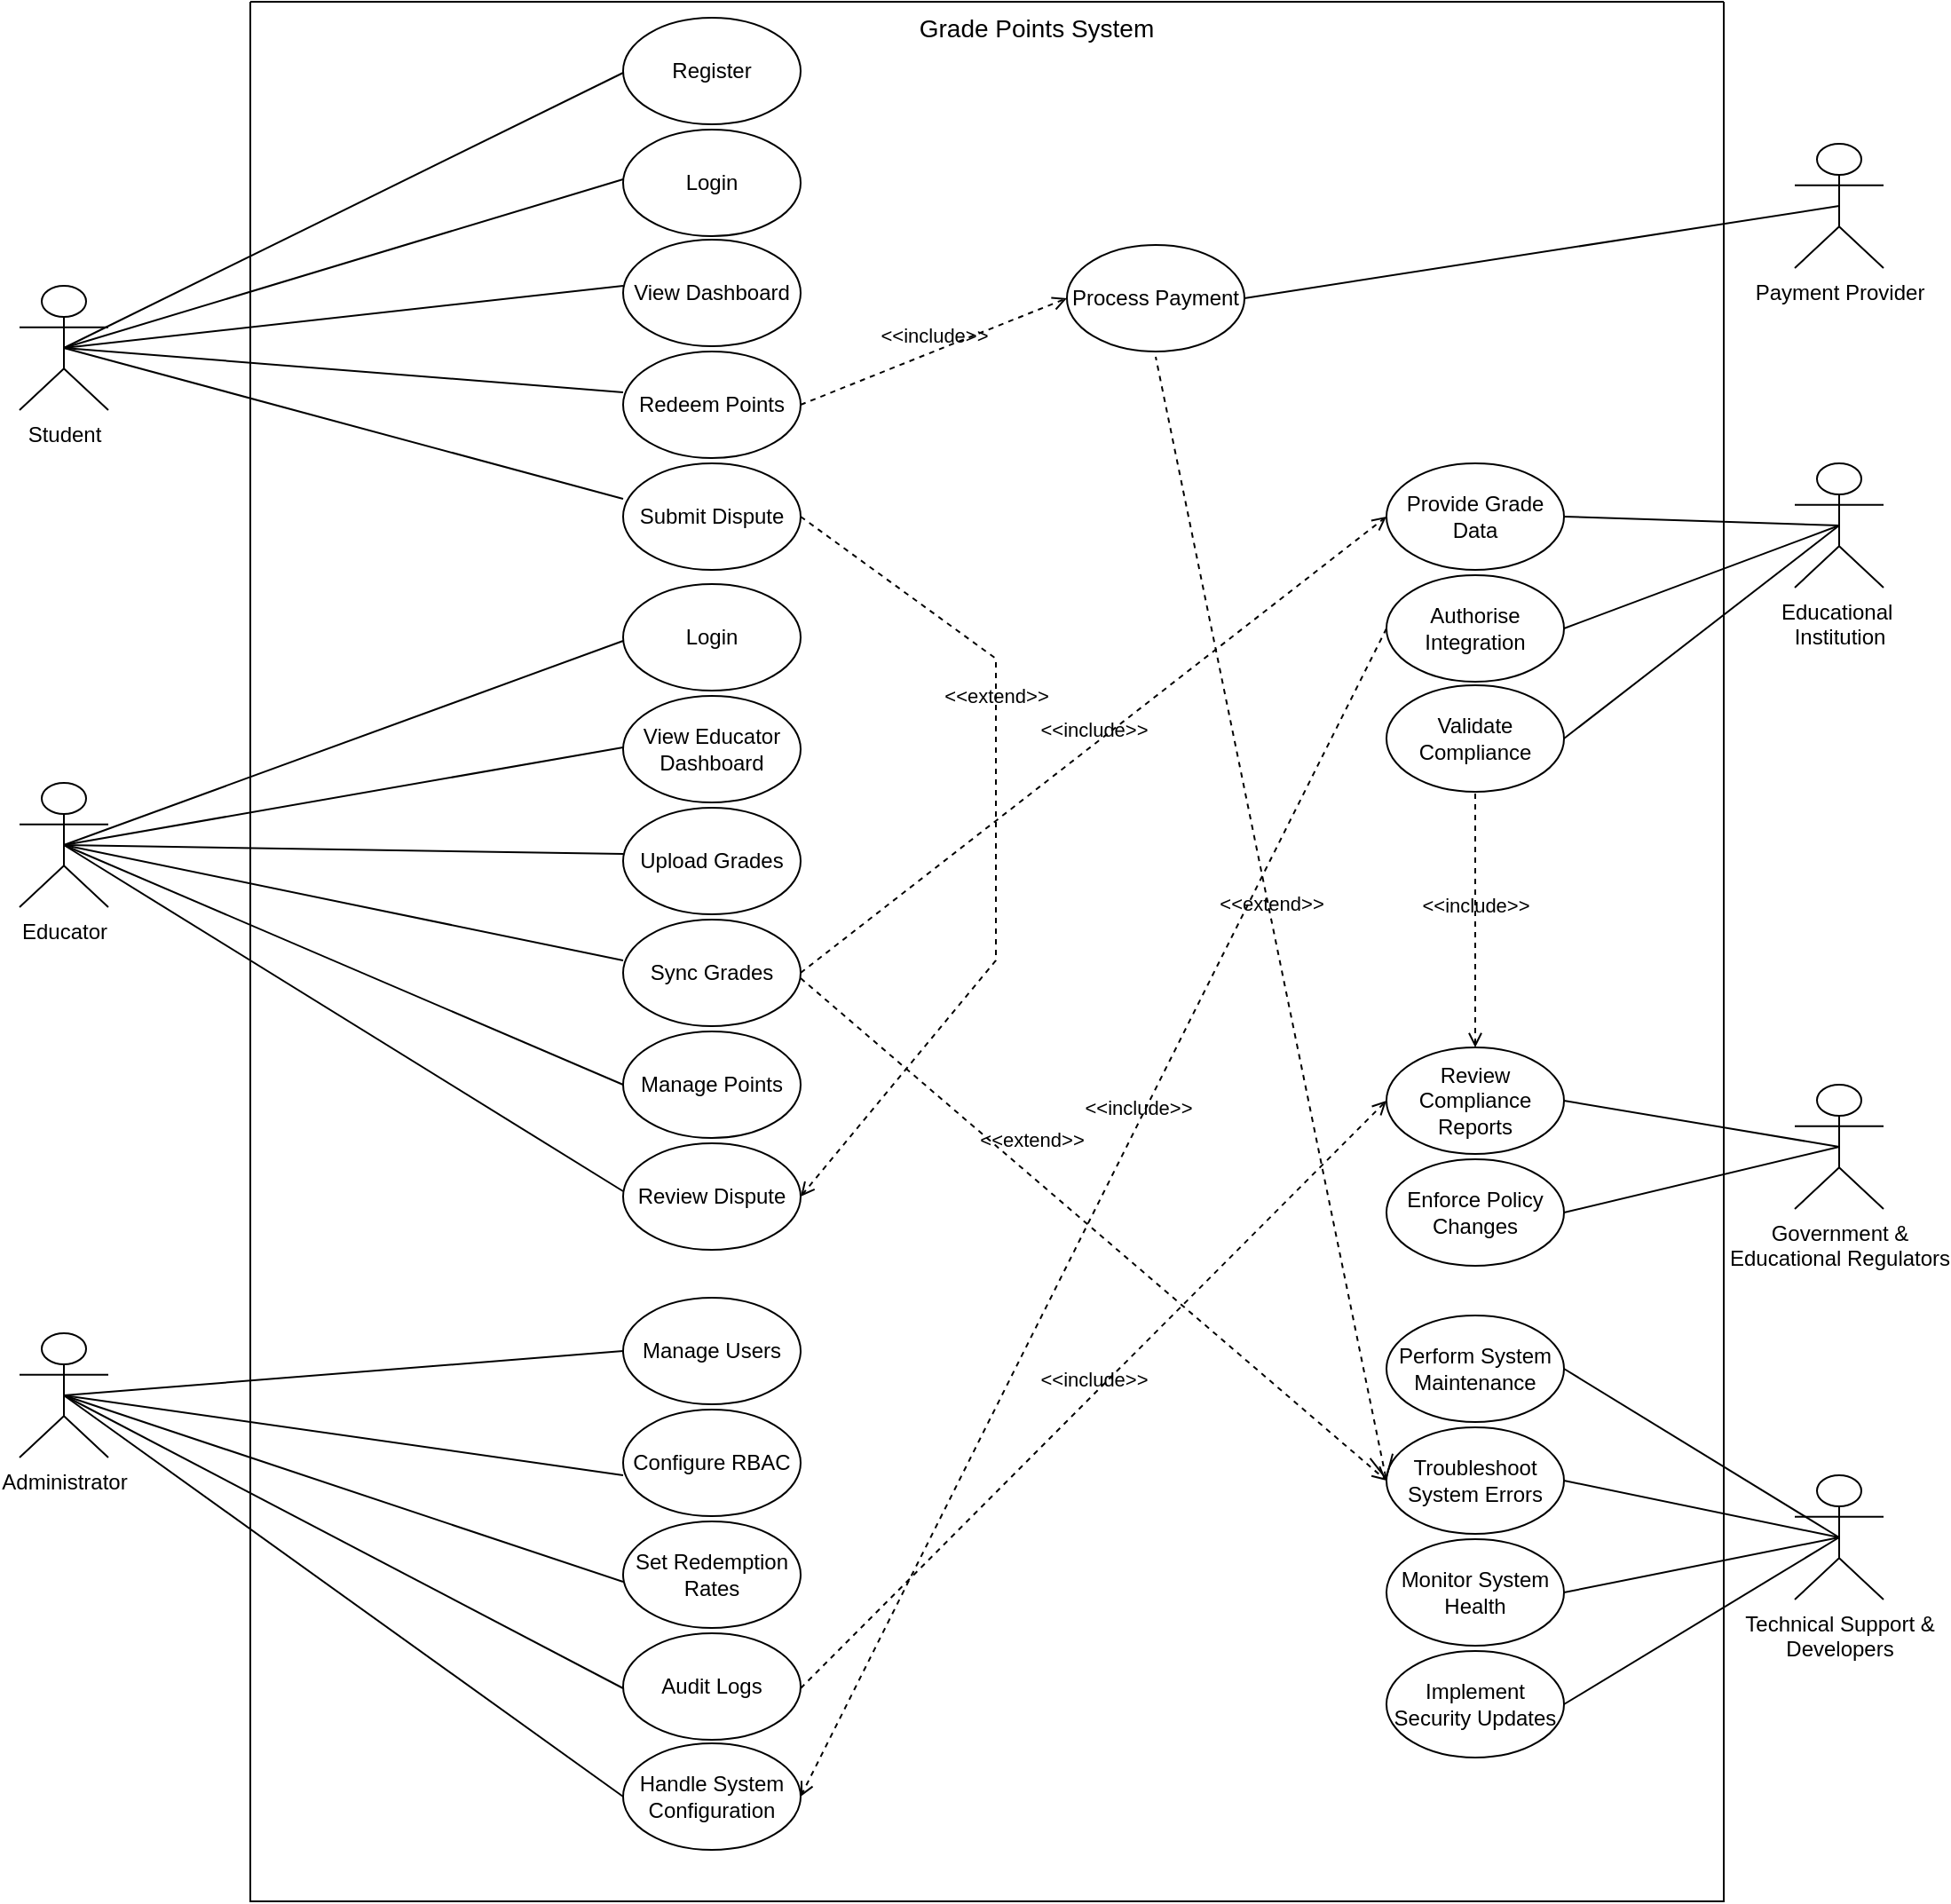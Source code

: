 <mxfile version="26.1.1">
  <diagram name="Page-1" id="c4acf3e9-155e-7222-9cf6-157b1a14988f">
    <mxGraphModel dx="3090" dy="1030" grid="1" gridSize="10" guides="1" tooltips="1" connect="1" arrows="1" fold="1" page="1" pageScale="1" pageWidth="850" pageHeight="1100" background="none" math="0" shadow="0">
      <root>
        <mxCell id="0" />
        <mxCell id="1" parent="0" />
        <mxCell id="FAsmfHj1ec_tE7GGiXv_-1" value="" style="swimlane;startSize=0;" vertex="1" parent="1">
          <mxGeometry x="-110" y="20" width="830" height="1070" as="geometry" />
        </mxCell>
        <mxCell id="FAsmfHj1ec_tE7GGiXv_-2" value="&lt;font style=&quot;font-size: 14px;&quot;&gt;Grade Points System&lt;/font&gt;" style="text;html=1;align=center;verticalAlign=middle;whiteSpace=wrap;rounded=0;" vertex="1" parent="FAsmfHj1ec_tE7GGiXv_-1">
          <mxGeometry x="373" width="140" height="30" as="geometry" />
        </mxCell>
        <mxCell id="FAsmfHj1ec_tE7GGiXv_-19" value="Login" style="ellipse;whiteSpace=wrap;html=1;" vertex="1" parent="FAsmfHj1ec_tE7GGiXv_-1">
          <mxGeometry x="210" y="72" width="100" height="60" as="geometry" />
        </mxCell>
        <mxCell id="FAsmfHj1ec_tE7GGiXv_-18" value="Register" style="ellipse;whiteSpace=wrap;html=1;" vertex="1" parent="FAsmfHj1ec_tE7GGiXv_-1">
          <mxGeometry x="210" y="9" width="100" height="60" as="geometry" />
        </mxCell>
        <mxCell id="FAsmfHj1ec_tE7GGiXv_-26" value="View Dashboard" style="ellipse;whiteSpace=wrap;html=1;" vertex="1" parent="FAsmfHj1ec_tE7GGiXv_-1">
          <mxGeometry x="210" y="134" width="100" height="60" as="geometry" />
        </mxCell>
        <mxCell id="FAsmfHj1ec_tE7GGiXv_-25" value="Submit Dispute" style="ellipse;whiteSpace=wrap;html=1;" vertex="1" parent="FAsmfHj1ec_tE7GGiXv_-1">
          <mxGeometry x="210" y="260" width="100" height="60" as="geometry" />
        </mxCell>
        <mxCell id="FAsmfHj1ec_tE7GGiXv_-24" value="Redeem Points" style="ellipse;whiteSpace=wrap;html=1;" vertex="1" parent="FAsmfHj1ec_tE7GGiXv_-1">
          <mxGeometry x="210" y="197" width="100" height="60" as="geometry" />
        </mxCell>
        <mxCell id="FAsmfHj1ec_tE7GGiXv_-29" value="" style="endArrow=none;html=1;rounded=0;exitX=0.5;exitY=0.5;exitDx=0;exitDy=0;exitPerimeter=0;" edge="1" parent="FAsmfHj1ec_tE7GGiXv_-1" source="FAsmfHj1ec_tE7GGiXv_-3">
          <mxGeometry width="50" height="50" relative="1" as="geometry">
            <mxPoint x="160" y="90" as="sourcePoint" />
            <mxPoint x="210" y="40" as="targetPoint" />
          </mxGeometry>
        </mxCell>
        <mxCell id="FAsmfHj1ec_tE7GGiXv_-30" value="" style="endArrow=none;html=1;rounded=0;exitX=0.5;exitY=0.5;exitDx=0;exitDy=0;exitPerimeter=0;" edge="1" parent="FAsmfHj1ec_tE7GGiXv_-1" source="FAsmfHj1ec_tE7GGiXv_-3">
          <mxGeometry width="50" height="50" relative="1" as="geometry">
            <mxPoint x="160" y="150" as="sourcePoint" />
            <mxPoint x="210" y="100" as="targetPoint" />
          </mxGeometry>
        </mxCell>
        <mxCell id="FAsmfHj1ec_tE7GGiXv_-31" value="" style="endArrow=none;html=1;rounded=0;exitX=0.5;exitY=0.5;exitDx=0;exitDy=0;exitPerimeter=0;" edge="1" parent="FAsmfHj1ec_tE7GGiXv_-1" source="FAsmfHj1ec_tE7GGiXv_-3">
          <mxGeometry width="50" height="50" relative="1" as="geometry">
            <mxPoint x="-70" y="170" as="sourcePoint" />
            <mxPoint x="210" y="160" as="targetPoint" />
          </mxGeometry>
        </mxCell>
        <mxCell id="FAsmfHj1ec_tE7GGiXv_-32" value="" style="endArrow=none;html=1;rounded=0;exitX=0.5;exitY=0.5;exitDx=0;exitDy=0;exitPerimeter=0;" edge="1" parent="FAsmfHj1ec_tE7GGiXv_-1" source="FAsmfHj1ec_tE7GGiXv_-3">
          <mxGeometry width="50" height="50" relative="1" as="geometry">
            <mxPoint x="160" y="270" as="sourcePoint" />
            <mxPoint x="210" y="220" as="targetPoint" />
          </mxGeometry>
        </mxCell>
        <mxCell id="FAsmfHj1ec_tE7GGiXv_-33" value="" style="endArrow=none;html=1;rounded=0;exitX=0.5;exitY=0.5;exitDx=0;exitDy=0;exitPerimeter=0;" edge="1" parent="FAsmfHj1ec_tE7GGiXv_-1" source="FAsmfHj1ec_tE7GGiXv_-3">
          <mxGeometry width="50" height="50" relative="1" as="geometry">
            <mxPoint x="160" y="330" as="sourcePoint" />
            <mxPoint x="210" y="280" as="targetPoint" />
          </mxGeometry>
        </mxCell>
        <mxCell id="FAsmfHj1ec_tE7GGiXv_-34" value="Process Payment" style="ellipse;whiteSpace=wrap;html=1;" vertex="1" parent="FAsmfHj1ec_tE7GGiXv_-1">
          <mxGeometry x="460" y="137" width="100" height="60" as="geometry" />
        </mxCell>
        <mxCell id="FAsmfHj1ec_tE7GGiXv_-36" value="Upload Grades" style="ellipse;whiteSpace=wrap;html=1;" vertex="1" parent="FAsmfHj1ec_tE7GGiXv_-1">
          <mxGeometry x="210" y="454" width="100" height="60" as="geometry" />
        </mxCell>
        <mxCell id="FAsmfHj1ec_tE7GGiXv_-37" value="View Educator Dashboard" style="ellipse;whiteSpace=wrap;html=1;" vertex="1" parent="FAsmfHj1ec_tE7GGiXv_-1">
          <mxGeometry x="210" y="391" width="100" height="60" as="geometry" />
        </mxCell>
        <mxCell id="FAsmfHj1ec_tE7GGiXv_-38" value="Sync Grades" style="ellipse;whiteSpace=wrap;html=1;" vertex="1" parent="FAsmfHj1ec_tE7GGiXv_-1">
          <mxGeometry x="210" y="517" width="100" height="60" as="geometry" />
        </mxCell>
        <mxCell id="FAsmfHj1ec_tE7GGiXv_-39" value="Review Dispute" style="ellipse;whiteSpace=wrap;html=1;" vertex="1" parent="FAsmfHj1ec_tE7GGiXv_-1">
          <mxGeometry x="210" y="643" width="100" height="60" as="geometry" />
        </mxCell>
        <mxCell id="FAsmfHj1ec_tE7GGiXv_-40" value="Manage Points" style="ellipse;whiteSpace=wrap;html=1;" vertex="1" parent="FAsmfHj1ec_tE7GGiXv_-1">
          <mxGeometry x="210" y="580" width="100" height="60" as="geometry" />
        </mxCell>
        <mxCell id="FAsmfHj1ec_tE7GGiXv_-42" value="Provide Grade Data" style="ellipse;whiteSpace=wrap;html=1;" vertex="1" parent="FAsmfHj1ec_tE7GGiXv_-1">
          <mxGeometry x="640" y="260" width="100" height="60" as="geometry" />
        </mxCell>
        <mxCell id="FAsmfHj1ec_tE7GGiXv_-44" value="Login" style="ellipse;whiteSpace=wrap;html=1;" vertex="1" parent="FAsmfHj1ec_tE7GGiXv_-1">
          <mxGeometry x="210" y="328" width="100" height="60" as="geometry" />
        </mxCell>
        <mxCell id="FAsmfHj1ec_tE7GGiXv_-45" value="" style="endArrow=none;html=1;rounded=0;exitX=0.5;exitY=0.5;exitDx=0;exitDy=0;exitPerimeter=0;" edge="1" parent="FAsmfHj1ec_tE7GGiXv_-1" source="FAsmfHj1ec_tE7GGiXv_-4">
          <mxGeometry width="50" height="50" relative="1" as="geometry">
            <mxPoint x="160" y="410" as="sourcePoint" />
            <mxPoint x="210" y="360" as="targetPoint" />
          </mxGeometry>
        </mxCell>
        <mxCell id="FAsmfHj1ec_tE7GGiXv_-46" value="" style="endArrow=none;html=1;rounded=0;exitX=0.5;exitY=0.5;exitDx=0;exitDy=0;exitPerimeter=0;" edge="1" parent="FAsmfHj1ec_tE7GGiXv_-1" source="FAsmfHj1ec_tE7GGiXv_-4">
          <mxGeometry width="50" height="50" relative="1" as="geometry">
            <mxPoint x="160" y="470" as="sourcePoint" />
            <mxPoint x="210" y="420" as="targetPoint" />
          </mxGeometry>
        </mxCell>
        <mxCell id="FAsmfHj1ec_tE7GGiXv_-47" value="" style="endArrow=none;html=1;rounded=0;exitX=0.5;exitY=0.5;exitDx=0;exitDy=0;exitPerimeter=0;" edge="1" parent="FAsmfHj1ec_tE7GGiXv_-1" source="FAsmfHj1ec_tE7GGiXv_-4">
          <mxGeometry width="50" height="50" relative="1" as="geometry">
            <mxPoint x="160" y="530" as="sourcePoint" />
            <mxPoint x="210" y="480" as="targetPoint" />
          </mxGeometry>
        </mxCell>
        <mxCell id="FAsmfHj1ec_tE7GGiXv_-48" value="" style="endArrow=none;html=1;rounded=0;exitX=0.5;exitY=0.5;exitDx=0;exitDy=0;exitPerimeter=0;" edge="1" parent="FAsmfHj1ec_tE7GGiXv_-1" source="FAsmfHj1ec_tE7GGiXv_-4">
          <mxGeometry width="50" height="50" relative="1" as="geometry">
            <mxPoint x="160" y="590" as="sourcePoint" />
            <mxPoint x="210" y="540" as="targetPoint" />
          </mxGeometry>
        </mxCell>
        <mxCell id="FAsmfHj1ec_tE7GGiXv_-49" value="" style="endArrow=none;html=1;rounded=0;exitX=0.5;exitY=0.5;exitDx=0;exitDy=0;exitPerimeter=0;" edge="1" parent="FAsmfHj1ec_tE7GGiXv_-1" source="FAsmfHj1ec_tE7GGiXv_-4">
          <mxGeometry width="50" height="50" relative="1" as="geometry">
            <mxPoint x="160" y="660" as="sourcePoint" />
            <mxPoint x="210" y="610" as="targetPoint" />
          </mxGeometry>
        </mxCell>
        <mxCell id="FAsmfHj1ec_tE7GGiXv_-50" value="" style="endArrow=none;html=1;rounded=0;exitX=0.5;exitY=0.5;exitDx=0;exitDy=0;exitPerimeter=0;" edge="1" parent="FAsmfHj1ec_tE7GGiXv_-1" source="FAsmfHj1ec_tE7GGiXv_-4">
          <mxGeometry width="50" height="50" relative="1" as="geometry">
            <mxPoint x="160" y="720" as="sourcePoint" />
            <mxPoint x="210" y="670" as="targetPoint" />
          </mxGeometry>
        </mxCell>
        <mxCell id="FAsmfHj1ec_tE7GGiXv_-51" value="Manage Users" style="ellipse;whiteSpace=wrap;html=1;" vertex="1" parent="FAsmfHj1ec_tE7GGiXv_-1">
          <mxGeometry x="210" y="730" width="100" height="60" as="geometry" />
        </mxCell>
        <mxCell id="FAsmfHj1ec_tE7GGiXv_-52" value="Configure RBAC" style="ellipse;whiteSpace=wrap;html=1;" vertex="1" parent="FAsmfHj1ec_tE7GGiXv_-1">
          <mxGeometry x="210" y="793" width="100" height="60" as="geometry" />
        </mxCell>
        <mxCell id="FAsmfHj1ec_tE7GGiXv_-53" value="Audit Logs" style="ellipse;whiteSpace=wrap;html=1;" vertex="1" parent="FAsmfHj1ec_tE7GGiXv_-1">
          <mxGeometry x="210" y="919" width="100" height="60" as="geometry" />
        </mxCell>
        <mxCell id="FAsmfHj1ec_tE7GGiXv_-54" value="Set Redemption Rates" style="ellipse;whiteSpace=wrap;html=1;" vertex="1" parent="FAsmfHj1ec_tE7GGiXv_-1">
          <mxGeometry x="210" y="856" width="100" height="60" as="geometry" />
        </mxCell>
        <mxCell id="FAsmfHj1ec_tE7GGiXv_-55" value="" style="endArrow=none;html=1;rounded=0;exitX=0.5;exitY=0.5;exitDx=0;exitDy=0;exitPerimeter=0;" edge="1" parent="FAsmfHj1ec_tE7GGiXv_-1" source="FAsmfHj1ec_tE7GGiXv_-11">
          <mxGeometry width="50" height="50" relative="1" as="geometry">
            <mxPoint x="160" y="810" as="sourcePoint" />
            <mxPoint x="210" y="760" as="targetPoint" />
          </mxGeometry>
        </mxCell>
        <mxCell id="FAsmfHj1ec_tE7GGiXv_-56" value="" style="endArrow=none;html=1;rounded=0;exitX=0.5;exitY=0.5;exitDx=0;exitDy=0;exitPerimeter=0;" edge="1" parent="FAsmfHj1ec_tE7GGiXv_-1" source="FAsmfHj1ec_tE7GGiXv_-11">
          <mxGeometry width="50" height="50" relative="1" as="geometry">
            <mxPoint x="160" y="880" as="sourcePoint" />
            <mxPoint x="210" y="830" as="targetPoint" />
          </mxGeometry>
        </mxCell>
        <mxCell id="FAsmfHj1ec_tE7GGiXv_-57" value="" style="endArrow=none;html=1;rounded=0;exitX=0.5;exitY=0.5;exitDx=0;exitDy=0;exitPerimeter=0;" edge="1" parent="FAsmfHj1ec_tE7GGiXv_-1" source="FAsmfHj1ec_tE7GGiXv_-11">
          <mxGeometry width="50" height="50" relative="1" as="geometry">
            <mxPoint x="160" y="940" as="sourcePoint" />
            <mxPoint x="210" y="890" as="targetPoint" />
          </mxGeometry>
        </mxCell>
        <mxCell id="FAsmfHj1ec_tE7GGiXv_-58" value="" style="endArrow=none;html=1;rounded=0;exitX=0.5;exitY=0.5;exitDx=0;exitDy=0;exitPerimeter=0;" edge="1" parent="FAsmfHj1ec_tE7GGiXv_-1" source="FAsmfHj1ec_tE7GGiXv_-11">
          <mxGeometry width="50" height="50" relative="1" as="geometry">
            <mxPoint x="160" y="1000" as="sourcePoint" />
            <mxPoint x="210" y="950" as="targetPoint" />
          </mxGeometry>
        </mxCell>
        <mxCell id="FAsmfHj1ec_tE7GGiXv_-60" value="Validate Compliance" style="ellipse;whiteSpace=wrap;html=1;" vertex="1" parent="FAsmfHj1ec_tE7GGiXv_-1">
          <mxGeometry x="640" y="385" width="100" height="60" as="geometry" />
        </mxCell>
        <mxCell id="FAsmfHj1ec_tE7GGiXv_-59" value="Authorise Integration" style="ellipse;whiteSpace=wrap;html=1;" vertex="1" parent="FAsmfHj1ec_tE7GGiXv_-1">
          <mxGeometry x="640" y="323" width="100" height="60" as="geometry" />
        </mxCell>
        <mxCell id="FAsmfHj1ec_tE7GGiXv_-63" value="Enforce Policy Changes" style="ellipse;whiteSpace=wrap;html=1;" vertex="1" parent="FAsmfHj1ec_tE7GGiXv_-1">
          <mxGeometry x="640" y="652" width="100" height="60" as="geometry" />
        </mxCell>
        <mxCell id="FAsmfHj1ec_tE7GGiXv_-64" value="Review Compliance Reports" style="ellipse;whiteSpace=wrap;html=1;" vertex="1" parent="FAsmfHj1ec_tE7GGiXv_-1">
          <mxGeometry x="640" y="589" width="100" height="60" as="geometry" />
        </mxCell>
        <mxCell id="FAsmfHj1ec_tE7GGiXv_-67" value="&amp;lt;&amp;lt;include&amp;gt;&amp;gt;" style="html=1;verticalAlign=bottom;labelBackgroundColor=none;endArrow=open;endFill=0;dashed=1;rounded=0;entryX=0;entryY=0.5;entryDx=0;entryDy=0;" edge="1" parent="FAsmfHj1ec_tE7GGiXv_-1" target="FAsmfHj1ec_tE7GGiXv_-64">
          <mxGeometry width="160" relative="1" as="geometry">
            <mxPoint x="310" y="950" as="sourcePoint" />
            <mxPoint x="470" y="950" as="targetPoint" />
          </mxGeometry>
        </mxCell>
        <mxCell id="FAsmfHj1ec_tE7GGiXv_-68" value="&amp;lt;&amp;lt;include&amp;gt;&amp;gt;" style="html=1;verticalAlign=bottom;labelBackgroundColor=none;endArrow=open;endFill=0;dashed=1;rounded=0;entryX=0.5;entryY=0;entryDx=0;entryDy=0;" edge="1" parent="FAsmfHj1ec_tE7GGiXv_-1" target="FAsmfHj1ec_tE7GGiXv_-64">
          <mxGeometry width="160" relative="1" as="geometry">
            <mxPoint x="690" y="446" as="sourcePoint" />
            <mxPoint x="690" y="586" as="targetPoint" />
          </mxGeometry>
        </mxCell>
        <mxCell id="FAsmfHj1ec_tE7GGiXv_-73" value="Perform System Maintenance" style="ellipse;whiteSpace=wrap;html=1;" vertex="1" parent="FAsmfHj1ec_tE7GGiXv_-1">
          <mxGeometry x="640" y="740" width="100" height="60" as="geometry" />
        </mxCell>
        <mxCell id="FAsmfHj1ec_tE7GGiXv_-74" value="Troubleshoot System Errors" style="ellipse;whiteSpace=wrap;html=1;" vertex="1" parent="FAsmfHj1ec_tE7GGiXv_-1">
          <mxGeometry x="640" y="803" width="100" height="60" as="geometry" />
        </mxCell>
        <mxCell id="FAsmfHj1ec_tE7GGiXv_-75" value="Implement Security Updates" style="ellipse;whiteSpace=wrap;html=1;" vertex="1" parent="FAsmfHj1ec_tE7GGiXv_-1">
          <mxGeometry x="640" y="929" width="100" height="60" as="geometry" />
        </mxCell>
        <mxCell id="FAsmfHj1ec_tE7GGiXv_-76" value="Monitor System Health" style="ellipse;whiteSpace=wrap;html=1;" vertex="1" parent="FAsmfHj1ec_tE7GGiXv_-1">
          <mxGeometry x="640" y="866" width="100" height="60" as="geometry" />
        </mxCell>
        <mxCell id="FAsmfHj1ec_tE7GGiXv_-81" value="&amp;lt;&amp;lt;extend&amp;gt;&amp;gt;" style="edgeStyle=none;html=1;startArrow=open;endArrow=none;startSize=12;verticalAlign=bottom;dashed=1;labelBackgroundColor=none;rounded=0;exitX=0;exitY=0.5;exitDx=0;exitDy=0;" edge="1" parent="FAsmfHj1ec_tE7GGiXv_-1" source="FAsmfHj1ec_tE7GGiXv_-74">
          <mxGeometry width="160" relative="1" as="geometry">
            <mxPoint x="350" y="200" as="sourcePoint" />
            <mxPoint x="510" y="200" as="targetPoint" />
          </mxGeometry>
        </mxCell>
        <mxCell id="FAsmfHj1ec_tE7GGiXv_-82" value="&amp;lt;&amp;lt;extend&amp;gt;&amp;gt;" style="html=1;verticalAlign=bottom;labelBackgroundColor=none;endArrow=open;endFill=0;dashed=1;rounded=0;entryX=0;entryY=0.5;entryDx=0;entryDy=0;" edge="1" parent="FAsmfHj1ec_tE7GGiXv_-1" target="FAsmfHj1ec_tE7GGiXv_-74">
          <mxGeometry x="-0.246" y="9" width="160" relative="1" as="geometry">
            <mxPoint x="310" y="550" as="sourcePoint" />
            <mxPoint x="470" y="550" as="targetPoint" />
            <mxPoint as="offset" />
          </mxGeometry>
        </mxCell>
        <mxCell id="FAsmfHj1ec_tE7GGiXv_-85" value="&amp;lt;&amp;lt;include&amp;gt;&amp;gt;" style="html=1;verticalAlign=bottom;labelBackgroundColor=none;endArrow=open;endFill=0;dashed=1;rounded=0;entryX=0;entryY=0.5;entryDx=0;entryDy=0;exitX=1;exitY=0.5;exitDx=0;exitDy=0;" edge="1" parent="FAsmfHj1ec_tE7GGiXv_-1" source="FAsmfHj1ec_tE7GGiXv_-38" target="FAsmfHj1ec_tE7GGiXv_-42">
          <mxGeometry width="160" relative="1" as="geometry">
            <mxPoint x="300" y="550" as="sourcePoint" />
            <mxPoint x="460" y="550" as="targetPoint" />
          </mxGeometry>
        </mxCell>
        <mxCell id="FAsmfHj1ec_tE7GGiXv_-86" value="Handle System Configuration" style="ellipse;whiteSpace=wrap;html=1;" vertex="1" parent="FAsmfHj1ec_tE7GGiXv_-1">
          <mxGeometry x="210" y="981" width="100" height="60" as="geometry" />
        </mxCell>
        <mxCell id="FAsmfHj1ec_tE7GGiXv_-88" value="&amp;lt;&amp;lt;include&amp;gt;&amp;gt;" style="html=1;verticalAlign=bottom;labelBackgroundColor=none;endArrow=open;endFill=0;dashed=1;rounded=0;entryX=1;entryY=0.5;entryDx=0;entryDy=0;exitX=0;exitY=0.5;exitDx=0;exitDy=0;" edge="1" parent="FAsmfHj1ec_tE7GGiXv_-1" source="FAsmfHj1ec_tE7GGiXv_-59" target="FAsmfHj1ec_tE7GGiXv_-86">
          <mxGeometry x="-0.152" width="160" relative="1" as="geometry">
            <mxPoint x="640" y="350" as="sourcePoint" />
            <mxPoint x="800" y="350" as="targetPoint" />
            <mxPoint as="offset" />
          </mxGeometry>
        </mxCell>
        <mxCell id="FAsmfHj1ec_tE7GGiXv_-89" value="&amp;lt;&amp;lt;include&amp;gt;&amp;gt;" style="html=1;verticalAlign=bottom;labelBackgroundColor=none;endArrow=open;endFill=0;dashed=1;rounded=0;entryX=0;entryY=0.5;entryDx=0;entryDy=0;exitX=1;exitY=0.5;exitDx=0;exitDy=0;" edge="1" parent="FAsmfHj1ec_tE7GGiXv_-1" source="FAsmfHj1ec_tE7GGiXv_-24" target="FAsmfHj1ec_tE7GGiXv_-34">
          <mxGeometry width="160" relative="1" as="geometry">
            <mxPoint x="420" y="207" as="sourcePoint" />
            <mxPoint x="470" y="227" as="targetPoint" />
          </mxGeometry>
        </mxCell>
        <mxCell id="FAsmfHj1ec_tE7GGiXv_-90" value="&amp;lt;&amp;lt;extend&amp;gt;&amp;gt;" style="html=1;verticalAlign=bottom;labelBackgroundColor=none;endArrow=open;endFill=0;dashed=1;rounded=0;entryX=1;entryY=0.5;entryDx=0;entryDy=0;exitX=1;exitY=0.5;exitDx=0;exitDy=0;" edge="1" parent="FAsmfHj1ec_tE7GGiXv_-1" source="FAsmfHj1ec_tE7GGiXv_-25" target="FAsmfHj1ec_tE7GGiXv_-39">
          <mxGeometry x="-0.306" width="160" relative="1" as="geometry">
            <mxPoint x="310" y="290" as="sourcePoint" />
            <mxPoint x="470" y="290" as="targetPoint" />
            <Array as="points">
              <mxPoint x="420" y="370" />
              <mxPoint x="420" y="540" />
            </Array>
            <mxPoint as="offset" />
          </mxGeometry>
        </mxCell>
        <mxCell id="FAsmfHj1ec_tE7GGiXv_-3" value="Student" style="shape=umlActor;verticalLabelPosition=bottom;verticalAlign=top;html=1;outlineConnect=0;" vertex="1" parent="1">
          <mxGeometry x="-240" y="180" width="50" height="70" as="geometry" />
        </mxCell>
        <mxCell id="FAsmfHj1ec_tE7GGiXv_-4" value="Educator" style="shape=umlActor;verticalLabelPosition=bottom;verticalAlign=top;html=1;outlineConnect=0;" vertex="1" parent="1">
          <mxGeometry x="-240" y="460" width="50" height="70" as="geometry" />
        </mxCell>
        <mxCell id="FAsmfHj1ec_tE7GGiXv_-8" value="Educational&amp;nbsp;&lt;div&gt;Institution&lt;/div&gt;" style="shape=umlActor;verticalLabelPosition=bottom;verticalAlign=top;html=1;outlineConnect=0;" vertex="1" parent="1">
          <mxGeometry x="760" y="280" width="50" height="70" as="geometry" />
        </mxCell>
        <mxCell id="FAsmfHj1ec_tE7GGiXv_-11" value="Administrator" style="shape=umlActor;verticalLabelPosition=bottom;verticalAlign=top;html=1;outlineConnect=0;" vertex="1" parent="1">
          <mxGeometry x="-240" y="770" width="50" height="70" as="geometry" />
        </mxCell>
        <mxCell id="FAsmfHj1ec_tE7GGiXv_-12" value="Technical Support &amp;amp;&lt;div&gt;Developers&lt;/div&gt;" style="shape=umlActor;verticalLabelPosition=bottom;verticalAlign=top;html=1;outlineConnect=0;" vertex="1" parent="1">
          <mxGeometry x="760" y="850" width="50" height="70" as="geometry" />
        </mxCell>
        <mxCell id="FAsmfHj1ec_tE7GGiXv_-13" value="Government &amp;amp;&lt;div&gt;Educational Regulators&lt;/div&gt;" style="shape=umlActor;verticalLabelPosition=bottom;verticalAlign=top;html=1;outlineConnect=0;" vertex="1" parent="1">
          <mxGeometry x="760" y="630" width="50" height="70" as="geometry" />
        </mxCell>
        <mxCell id="FAsmfHj1ec_tE7GGiXv_-14" value="Payment Provider" style="shape=umlActor;verticalLabelPosition=bottom;verticalAlign=top;html=1;outlineConnect=0;" vertex="1" parent="1">
          <mxGeometry x="760" y="100" width="50" height="70" as="geometry" />
        </mxCell>
        <mxCell id="FAsmfHj1ec_tE7GGiXv_-35" value="" style="endArrow=none;html=1;rounded=0;entryX=0.5;entryY=0.5;entryDx=0;entryDy=0;entryPerimeter=0;exitX=1;exitY=0.5;exitDx=0;exitDy=0;" edge="1" parent="1" source="FAsmfHj1ec_tE7GGiXv_-34" target="FAsmfHj1ec_tE7GGiXv_-14">
          <mxGeometry width="50" height="50" relative="1" as="geometry">
            <mxPoint x="630" y="290" as="sourcePoint" />
            <mxPoint x="680" y="240" as="targetPoint" />
          </mxGeometry>
        </mxCell>
        <mxCell id="FAsmfHj1ec_tE7GGiXv_-65" value="" style="endArrow=none;html=1;rounded=0;entryX=0.5;entryY=0.5;entryDx=0;entryDy=0;entryPerimeter=0;exitX=1;exitY=0.5;exitDx=0;exitDy=0;" edge="1" parent="1" source="FAsmfHj1ec_tE7GGiXv_-64" target="FAsmfHj1ec_tE7GGiXv_-13">
          <mxGeometry width="50" height="50" relative="1" as="geometry">
            <mxPoint x="630" y="660" as="sourcePoint" />
            <mxPoint x="680" y="610" as="targetPoint" />
          </mxGeometry>
        </mxCell>
        <mxCell id="FAsmfHj1ec_tE7GGiXv_-80" value="" style="endArrow=none;html=1;rounded=0;entryX=0.5;entryY=0.5;entryDx=0;entryDy=0;entryPerimeter=0;exitX=1;exitY=0.5;exitDx=0;exitDy=0;" edge="1" parent="1" source="FAsmfHj1ec_tE7GGiXv_-75" target="FAsmfHj1ec_tE7GGiXv_-12">
          <mxGeometry width="50" height="50" relative="1" as="geometry">
            <mxPoint x="630" y="970" as="sourcePoint" />
            <mxPoint x="680" y="920" as="targetPoint" />
          </mxGeometry>
        </mxCell>
        <mxCell id="FAsmfHj1ec_tE7GGiXv_-79" value="" style="endArrow=none;html=1;rounded=0;entryX=0.5;entryY=0.5;entryDx=0;entryDy=0;entryPerimeter=0;exitX=1;exitY=0.5;exitDx=0;exitDy=0;" edge="1" parent="1" source="FAsmfHj1ec_tE7GGiXv_-76" target="FAsmfHj1ec_tE7GGiXv_-12">
          <mxGeometry width="50" height="50" relative="1" as="geometry">
            <mxPoint x="630" y="910" as="sourcePoint" />
            <mxPoint x="680" y="860" as="targetPoint" />
          </mxGeometry>
        </mxCell>
        <mxCell id="FAsmfHj1ec_tE7GGiXv_-78" value="" style="endArrow=none;html=1;rounded=0;entryX=0.5;entryY=0.5;entryDx=0;entryDy=0;entryPerimeter=0;exitX=1;exitY=0.5;exitDx=0;exitDy=0;" edge="1" parent="1" source="FAsmfHj1ec_tE7GGiXv_-74" target="FAsmfHj1ec_tE7GGiXv_-12">
          <mxGeometry width="50" height="50" relative="1" as="geometry">
            <mxPoint x="630" y="840" as="sourcePoint" />
            <mxPoint x="680" y="790" as="targetPoint" />
          </mxGeometry>
        </mxCell>
        <mxCell id="FAsmfHj1ec_tE7GGiXv_-77" value="" style="endArrow=none;html=1;rounded=0;entryX=0.5;entryY=0.5;entryDx=0;entryDy=0;entryPerimeter=0;exitX=1;exitY=0.5;exitDx=0;exitDy=0;" edge="1" parent="1" source="FAsmfHj1ec_tE7GGiXv_-73" target="FAsmfHj1ec_tE7GGiXv_-12">
          <mxGeometry width="50" height="50" relative="1" as="geometry">
            <mxPoint x="630" y="780" as="sourcePoint" />
            <mxPoint x="680" y="730" as="targetPoint" />
          </mxGeometry>
        </mxCell>
        <mxCell id="FAsmfHj1ec_tE7GGiXv_-66" value="" style="endArrow=none;html=1;rounded=0;entryX=0.5;entryY=0.5;entryDx=0;entryDy=0;entryPerimeter=0;exitX=1;exitY=0.5;exitDx=0;exitDy=0;" edge="1" parent="1" source="FAsmfHj1ec_tE7GGiXv_-63" target="FAsmfHj1ec_tE7GGiXv_-13">
          <mxGeometry width="50" height="50" relative="1" as="geometry">
            <mxPoint x="630" y="710" as="sourcePoint" />
            <mxPoint x="680" y="660" as="targetPoint" />
          </mxGeometry>
        </mxCell>
        <mxCell id="FAsmfHj1ec_tE7GGiXv_-62" value="" style="endArrow=none;html=1;rounded=0;entryX=0.5;entryY=0.5;entryDx=0;entryDy=0;entryPerimeter=0;exitX=1;exitY=0.5;exitDx=0;exitDy=0;" edge="1" parent="1" source="FAsmfHj1ec_tE7GGiXv_-60" target="FAsmfHj1ec_tE7GGiXv_-8">
          <mxGeometry width="50" height="50" relative="1" as="geometry">
            <mxPoint x="630" y="440" as="sourcePoint" />
            <mxPoint x="680" y="390" as="targetPoint" />
          </mxGeometry>
        </mxCell>
        <mxCell id="FAsmfHj1ec_tE7GGiXv_-61" value="" style="endArrow=none;html=1;rounded=0;entryX=0.5;entryY=0.5;entryDx=0;entryDy=0;entryPerimeter=0;exitX=1;exitY=0.5;exitDx=0;exitDy=0;" edge="1" parent="1" source="FAsmfHj1ec_tE7GGiXv_-59" target="FAsmfHj1ec_tE7GGiXv_-8">
          <mxGeometry width="50" height="50" relative="1" as="geometry">
            <mxPoint x="630" y="370" as="sourcePoint" />
            <mxPoint x="680" y="320" as="targetPoint" />
          </mxGeometry>
        </mxCell>
        <mxCell id="FAsmfHj1ec_tE7GGiXv_-43" value="" style="endArrow=none;html=1;rounded=0;entryX=0.5;entryY=0.5;entryDx=0;entryDy=0;entryPerimeter=0;exitX=1;exitY=0.5;exitDx=0;exitDy=0;" edge="1" parent="1" source="FAsmfHj1ec_tE7GGiXv_-42" target="FAsmfHj1ec_tE7GGiXv_-8">
          <mxGeometry width="50" height="50" relative="1" as="geometry">
            <mxPoint x="630" y="310" as="sourcePoint" />
            <mxPoint x="680" y="260" as="targetPoint" />
          </mxGeometry>
        </mxCell>
        <mxCell id="FAsmfHj1ec_tE7GGiXv_-87" value="" style="endArrow=none;html=1;rounded=0;exitX=0.5;exitY=0.5;exitDx=0;exitDy=0;exitPerimeter=0;entryX=0;entryY=0.5;entryDx=0;entryDy=0;" edge="1" parent="1" source="FAsmfHj1ec_tE7GGiXv_-11" target="FAsmfHj1ec_tE7GGiXv_-86">
          <mxGeometry width="50" height="50" relative="1" as="geometry">
            <mxPoint x="-215" y="860" as="sourcePoint" />
            <mxPoint x="100" y="1025" as="targetPoint" />
          </mxGeometry>
        </mxCell>
      </root>
    </mxGraphModel>
  </diagram>
</mxfile>
